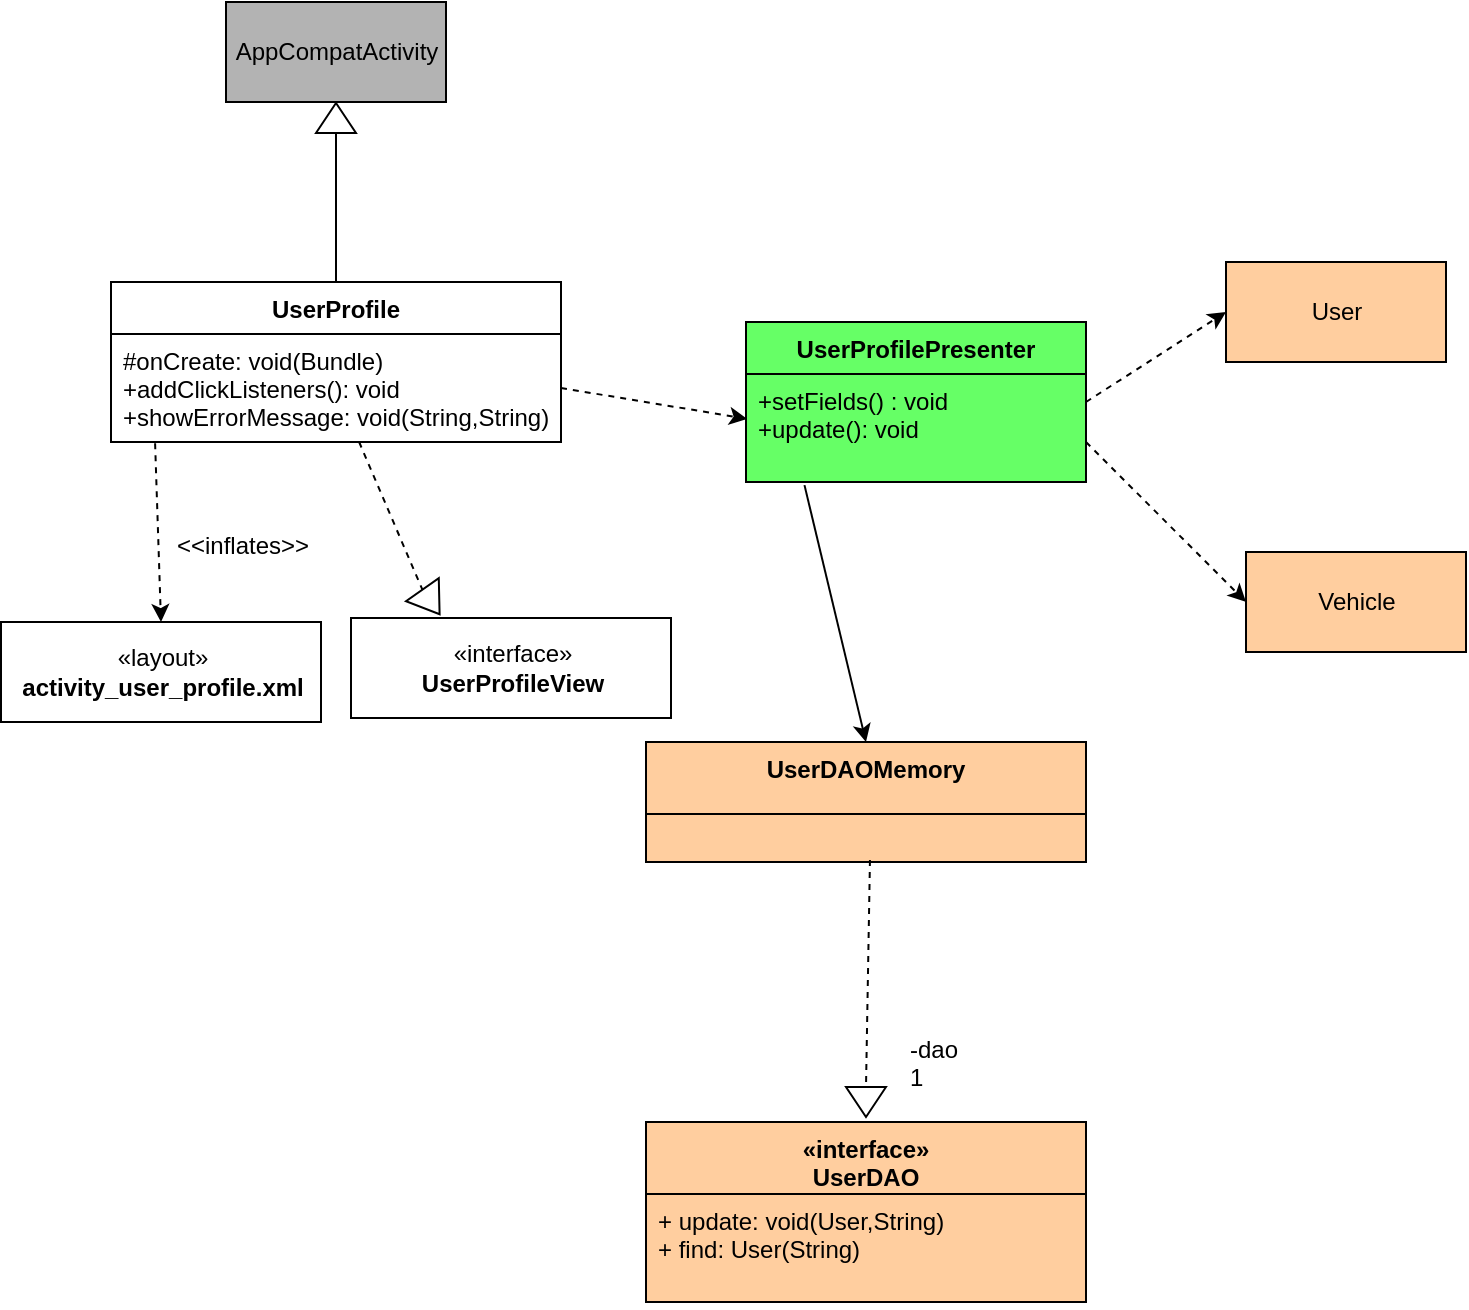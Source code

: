 <mxfile version="12.9.3" type="device"><diagram id="Om2ykswN9KsYVpvnaO5R" name="Page-1"><mxGraphModel dx="460" dy="813" grid="1" gridSize="10" guides="1" tooltips="1" connect="1" arrows="1" fold="1" page="1" pageScale="1" pageWidth="850" pageHeight="1100" math="0" shadow="0"><root><mxCell id="0"/><mxCell id="1" parent="0"/><mxCell id="VizAa0NOgTF0_DdOGjR4-1" value="AppCompatActivity" style="html=1;fillColor=#B3B3B3;strokeColor=#000000;" parent="1" vertex="1"><mxGeometry x="140" y="130" width="110" height="50" as="geometry"/></mxCell><mxCell id="VizAa0NOgTF0_DdOGjR4-2" value="" style="triangle;whiteSpace=wrap;html=1;strokeColor=#000000;fillColor=#FFFFFF;rotation=-90;" parent="1" vertex="1"><mxGeometry x="187.5" y="178" width="15" height="20" as="geometry"/></mxCell><mxCell id="VizAa0NOgTF0_DdOGjR4-3" value="" style="endArrow=none;html=1;entryX=0;entryY=0.5;entryDx=0;entryDy=0;exitX=0.5;exitY=0;exitDx=0;exitDy=0;" parent="1" source="VizAa0NOgTF0_DdOGjR4-4" target="VizAa0NOgTF0_DdOGjR4-2" edge="1"><mxGeometry width="50" height="50" relative="1" as="geometry"><mxPoint x="195" y="280" as="sourcePoint"/><mxPoint x="230" y="230" as="targetPoint"/></mxGeometry></mxCell><mxCell id="VizAa0NOgTF0_DdOGjR4-9" value="" style="endArrow=classic;html=1;exitX=0.098;exitY=1.011;exitDx=0;exitDy=0;exitPerimeter=0;dashed=1;entryX=0.5;entryY=0;entryDx=0;entryDy=0;" parent="1" source="VizAa0NOgTF0_DdOGjR4-7" target="VizAa0NOgTF0_DdOGjR4-10" edge="1"><mxGeometry width="50" height="50" relative="1" as="geometry"><mxPoint x="120" y="450" as="sourcePoint"/><mxPoint x="90" y="440" as="targetPoint"/></mxGeometry></mxCell><mxCell id="VizAa0NOgTF0_DdOGjR4-10" value="«layout»&lt;br&gt;&lt;b&gt;activity_user_profile.xml&lt;/b&gt;" style="html=1;strokeColor=#000000;fillColor=#FFFFFF;" parent="1" vertex="1"><mxGeometry x="27.5" y="440" width="160" height="50" as="geometry"/></mxCell><mxCell id="VizAa0NOgTF0_DdOGjR4-12" value="" style="triangle;whiteSpace=wrap;html=1;strokeColor=#000000;fillColor=#FFFFFF;rotation=55;" parent="1" vertex="1"><mxGeometry x="235" y="420" width="15" height="20" as="geometry"/></mxCell><mxCell id="VizAa0NOgTF0_DdOGjR4-13" value="" style="endArrow=none;html=1;entryX=0;entryY=0.5;entryDx=0;entryDy=0;dashed=1;" parent="1" source="VizAa0NOgTF0_DdOGjR4-7" target="VizAa0NOgTF0_DdOGjR4-12" edge="1"><mxGeometry width="50" height="50" relative="1" as="geometry"><mxPoint x="210" y="412.432" as="sourcePoint"/><mxPoint x="240" y="420" as="targetPoint"/></mxGeometry></mxCell><mxCell id="VizAa0NOgTF0_DdOGjR4-16" value="«interface»&lt;br&gt;&lt;span style=&quot;font-weight: 700&quot;&gt;UserProfileView&lt;/span&gt;" style="html=1;strokeColor=#000000;fillColor=#FFFFFF;" parent="1" vertex="1"><mxGeometry x="202.5" y="438" width="160" height="50" as="geometry"/></mxCell><mxCell id="VizAa0NOgTF0_DdOGjR4-20" value="" style="endArrow=classic;html=1;exitX=1;exitY=0.5;exitDx=0;exitDy=0;dashed=1;entryX=0.004;entryY=0.863;entryDx=0;entryDy=0;entryPerimeter=0;" parent="1" source="VizAa0NOgTF0_DdOGjR4-7" edge="1"><mxGeometry width="50" height="50" relative="1" as="geometry"><mxPoint x="373.18" y="330.004" as="sourcePoint"/><mxPoint x="400.64" y="338.438" as="targetPoint"/></mxGeometry></mxCell><mxCell id="VizAa0NOgTF0_DdOGjR4-22" value="UserProfilePresenter" style="swimlane;fontStyle=1;align=center;verticalAlign=top;childLayout=stackLayout;horizontal=1;startSize=26;horizontalStack=0;resizeParent=1;resizeParentMax=0;resizeLast=0;collapsible=1;marginBottom=0;strokeColor=#000000;fillColor=#66FF66;gradientColor=none;" parent="1" vertex="1"><mxGeometry x="400" y="290" width="170" height="80" as="geometry"/></mxCell><mxCell id="VizAa0NOgTF0_DdOGjR4-25" value="+setFields() : void&#10;+update(): void" style="text;strokeColor=#000000;fillColor=#66FF66;align=left;verticalAlign=top;spacingLeft=4;spacingRight=4;overflow=hidden;rotatable=0;points=[[0,0.5],[1,0.5]];portConstraint=eastwest;gradientColor=none;" parent="VizAa0NOgTF0_DdOGjR4-22" vertex="1"><mxGeometry y="26" width="170" height="54" as="geometry"/></mxCell><mxCell id="VizAa0NOgTF0_DdOGjR4-4" value="UserProfile" style="swimlane;fontStyle=1;align=center;verticalAlign=top;childLayout=stackLayout;horizontal=1;startSize=26;horizontalStack=0;resizeParent=1;resizeParentMax=0;resizeLast=0;collapsible=1;marginBottom=0;strokeColor=#000000;fillColor=#FFFFFF;" parent="1" vertex="1"><mxGeometry x="82.5" y="270" width="225" height="80" as="geometry"/></mxCell><mxCell id="VizAa0NOgTF0_DdOGjR4-7" value="#onCreate: void(Bundle)&#10;+addClickListeners(): void&#10;+showErrorMessage: void(String,String)" style="text;strokeColor=none;fillColor=none;align=left;verticalAlign=top;spacingLeft=4;spacingRight=4;overflow=hidden;rotatable=0;points=[[0,0.5],[1,0.5]];portConstraint=eastwest;" parent="VizAa0NOgTF0_DdOGjR4-4" vertex="1"><mxGeometry y="26" width="225" height="54" as="geometry"/></mxCell><mxCell id="VizAa0NOgTF0_DdOGjR4-26" value="" style="endArrow=classic;html=1;exitX=0.172;exitY=1.029;exitDx=0;exitDy=0;exitPerimeter=0;entryX=0.5;entryY=0;entryDx=0;entryDy=0;" parent="1" source="VizAa0NOgTF0_DdOGjR4-25" target="VizAa0NOgTF0_DdOGjR4-39" edge="1"><mxGeometry width="50" height="50" relative="1" as="geometry"><mxPoint x="440" y="450" as="sourcePoint"/><mxPoint x="420" y="470" as="targetPoint"/></mxGeometry></mxCell><mxCell id="VizAa0NOgTF0_DdOGjR4-31" value="" style="endArrow=classic;html=1;exitX=1;exitY=0.5;exitDx=0;exitDy=0;dashed=1;entryX=0;entryY=0.5;entryDx=0;entryDy=0;" parent="1" source="VizAa0NOgTF0_DdOGjR4-22" target="VizAa0NOgTF0_DdOGjR4-33" edge="1"><mxGeometry width="50" height="50" relative="1" as="geometry"><mxPoint x="590" y="322.28" as="sourcePoint"/><mxPoint x="660" y="300" as="targetPoint"/></mxGeometry></mxCell><mxCell id="VizAa0NOgTF0_DdOGjR4-32" value="" style="endArrow=classic;html=1;exitX=1;exitY=0.75;exitDx=0;exitDy=0;dashed=1;entryX=0;entryY=0.5;entryDx=0;entryDy=0;" parent="1" source="VizAa0NOgTF0_DdOGjR4-22" target="VizAa0NOgTF0_DdOGjR4-34" edge="1"><mxGeometry width="50" height="50" relative="1" as="geometry"><mxPoint x="600" y="380" as="sourcePoint"/><mxPoint x="650" y="390" as="targetPoint"/></mxGeometry></mxCell><mxCell id="VizAa0NOgTF0_DdOGjR4-33" value="User" style="html=1;strokeColor=#000000;fillColor=#FFCE9F;gradientColor=none;" parent="1" vertex="1"><mxGeometry x="640" y="260" width="110" height="50" as="geometry"/></mxCell><mxCell id="VizAa0NOgTF0_DdOGjR4-34" value="Vehicle" style="html=1;strokeColor=#000000;fillColor=#FFCE9F;gradientColor=none;" parent="1" vertex="1"><mxGeometry x="650" y="405" width="110" height="50" as="geometry"/></mxCell><mxCell id="VizAa0NOgTF0_DdOGjR4-39" value="UserDAOMemory&#10;" style="swimlane;fontStyle=1;align=center;verticalAlign=top;childLayout=stackLayout;horizontal=1;startSize=36;horizontalStack=0;resizeParent=1;resizeParentMax=0;resizeLast=0;collapsible=1;marginBottom=0;strokeColor=#000000;fillColor=#FFCE9F;gradientColor=none;" parent="1" vertex="1"><mxGeometry x="350" y="500" width="220" height="60" as="geometry"><mxRectangle x="360" y="590" width="120" height="70" as="alternateBounds"/></mxGeometry></mxCell><mxCell id="VizAa0NOgTF0_DdOGjR4-40" value="" style="text;strokeColor=#000000;fillColor=#FFCE9F;align=left;verticalAlign=top;spacingLeft=4;spacingRight=4;overflow=hidden;rotatable=0;points=[[0,0.5],[1,0.5]];portConstraint=eastwest;" parent="VizAa0NOgTF0_DdOGjR4-39" vertex="1"><mxGeometry y="36" width="220" height="24" as="geometry"/></mxCell><mxCell id="VizAa0NOgTF0_DdOGjR4-27" value="«interface»&#10;UserDAO&#10;" style="swimlane;fontStyle=1;align=center;verticalAlign=top;childLayout=stackLayout;horizontal=1;startSize=36;horizontalStack=0;resizeParent=1;resizeParentMax=0;resizeLast=0;collapsible=1;marginBottom=0;strokeColor=#000000;fillColor=#FFCE9F;gradientColor=none;" parent="1" vertex="1"><mxGeometry x="350" y="690" width="220" height="90" as="geometry"><mxRectangle x="360" y="590" width="120" height="70" as="alternateBounds"/></mxGeometry></mxCell><mxCell id="VizAa0NOgTF0_DdOGjR4-30" value="+ update: void(User,String)&#10;+ find: User(String)&#10;" style="text;strokeColor=#000000;fillColor=#FFCE9F;align=left;verticalAlign=top;spacingLeft=4;spacingRight=4;overflow=hidden;rotatable=0;points=[[0,0.5],[1,0.5]];portConstraint=eastwest;" parent="VizAa0NOgTF0_DdOGjR4-27" vertex="1"><mxGeometry y="36" width="220" height="54" as="geometry"/></mxCell><mxCell id="V2S56TLpskAsS-VLCNMn-1" value="" style="triangle;whiteSpace=wrap;html=1;strokeColor=#000000;fillColor=#FFFFFF;rotation=90;" parent="1" vertex="1"><mxGeometry x="452.5" y="670" width="15" height="20" as="geometry"/></mxCell><mxCell id="V2S56TLpskAsS-VLCNMn-2" value="" style="endArrow=none;html=1;entryX=0;entryY=0.5;entryDx=0;entryDy=0;dashed=1;exitX=0.509;exitY=0.958;exitDx=0;exitDy=0;exitPerimeter=0;" parent="1" source="VizAa0NOgTF0_DdOGjR4-40" target="V2S56TLpskAsS-VLCNMn-1" edge="1"><mxGeometry width="50" height="50" relative="1" as="geometry"><mxPoint x="264.064" y="610" as="sourcePoint"/><mxPoint x="297.5" y="680" as="targetPoint"/></mxGeometry></mxCell><mxCell id="x7kKl1-OE9lzPKNh3WUh-1" value="&amp;lt;&amp;lt;inflates&amp;gt;&amp;gt;" style="text;html=1;align=center;verticalAlign=middle;resizable=0;points=[];autosize=1;" parent="1" vertex="1"><mxGeometry x="107.5" y="392" width="80" height="20" as="geometry"/></mxCell><mxCell id="x7kKl1-OE9lzPKNh3WUh-2" value="-dao&lt;br&gt;1" style="text;html=1;" parent="1" vertex="1"><mxGeometry x="480" y="640" width="50" height="30" as="geometry"/></mxCell></root></mxGraphModel></diagram></mxfile>